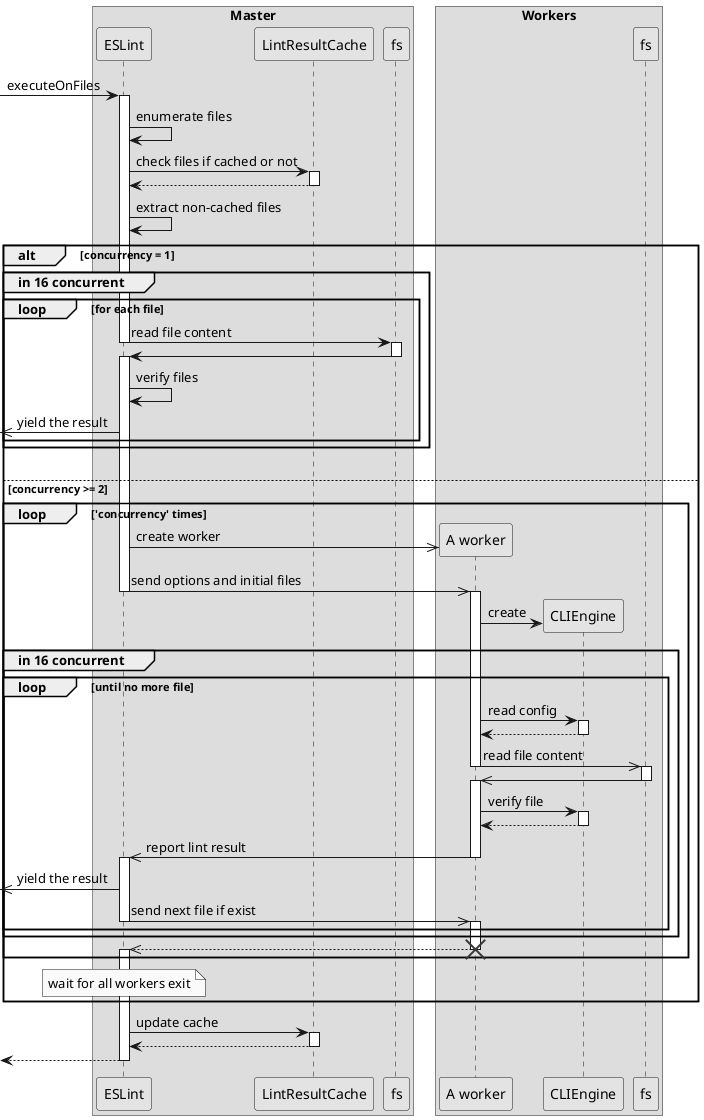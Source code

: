 @startuml overview
skinparam monochrome true
skinparam backgroundColor #ffffff
skinparam sequenceGroupBodyBackGroundColor transparent
skinparam boxPadding 10

box "Master"
    participant "ESLint" as engine1
    participant "LintResultCache" as cache
    participant "fs" as fs1
end box

box "Workers"
    participant "A worker" as worker
    participant "CLIEngine" as engine2
    participant "fs" as fs2
end box

[-> engine1 : executeOnFiles
activate engine1

engine1 -> engine1 : enumerate files

engine1 -> cache : check files if cached or not
activate cache
cache --> engine1
deactivate cache
  
engine1 -> engine1 : extract non-cached files
  
alt concurrency = 1
    group in 16 concurrent
        loop for each file
            engine1 -> fs1 : read file content
            deactivate engine1
            activate fs1
            fs1 -> engine1
            deactivate fs1
            activate engine1
            engine1 -> engine1 : verify files
            [<<- engine1 : yield the result
        end
    end
    |||
else concurrency >= 2
    loop 'concurrency' times
        create worker
        engine1 ->> worker : create worker
        engine1 ->> worker : send options and initial files
        deactivate engine1
        activate worker
        create engine2
        worker -> engine2 : create
        group in 16 concurrent
            loop until no more file
                worker -> engine2 : read config
                activate engine2
                engine2 --> worker
                deactivate engine2
                worker ->> fs2 : read file content
                deactivate worker
                activate fs2
                fs2 ->> worker
                deactivate fs2
                activate worker
                worker -> engine2 : verify file
                activate engine2
                engine2 --> worker
                deactivate engine2
                worker ->> engine1 : report lint result
                deactivate worker
                activate engine1
                [<<- engine1 : yield the result
                engine1 ->> worker : send next file if exist
                deactivate engine1
                activate worker
            end
        end
        worker -->> engine1
        destroy worker
        activate engine1
    end
    note over engine1: wait for all workers exit
end

engine1 -> cache : update cache
activate cache
cache --> engine1
deactivate cache

[<-- engine1
deactivate engine1
@enduml
